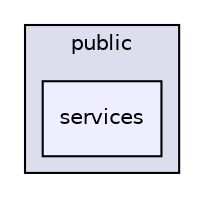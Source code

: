 digraph "public/services" {
  compound=true
  node [ fontsize="10", fontname="Helvetica"];
  edge [ labelfontsize="10", labelfontname="Helvetica"];
  subgraph clusterdir_f832923ad3cb060bc87ad85e68b8a1c3 {
    graph [ bgcolor="#ddddee", pencolor="black", label="public" fontname="Helvetica", fontsize="10", URL="dir_f832923ad3cb060bc87ad85e68b8a1c3.html"]
  dir_38756885dce7e659b41aa260cce464fa [shape=box, label="services", style="filled", fillcolor="#eeeeff", pencolor="black", URL="dir_38756885dce7e659b41aa260cce464fa.html"];
  }
}
